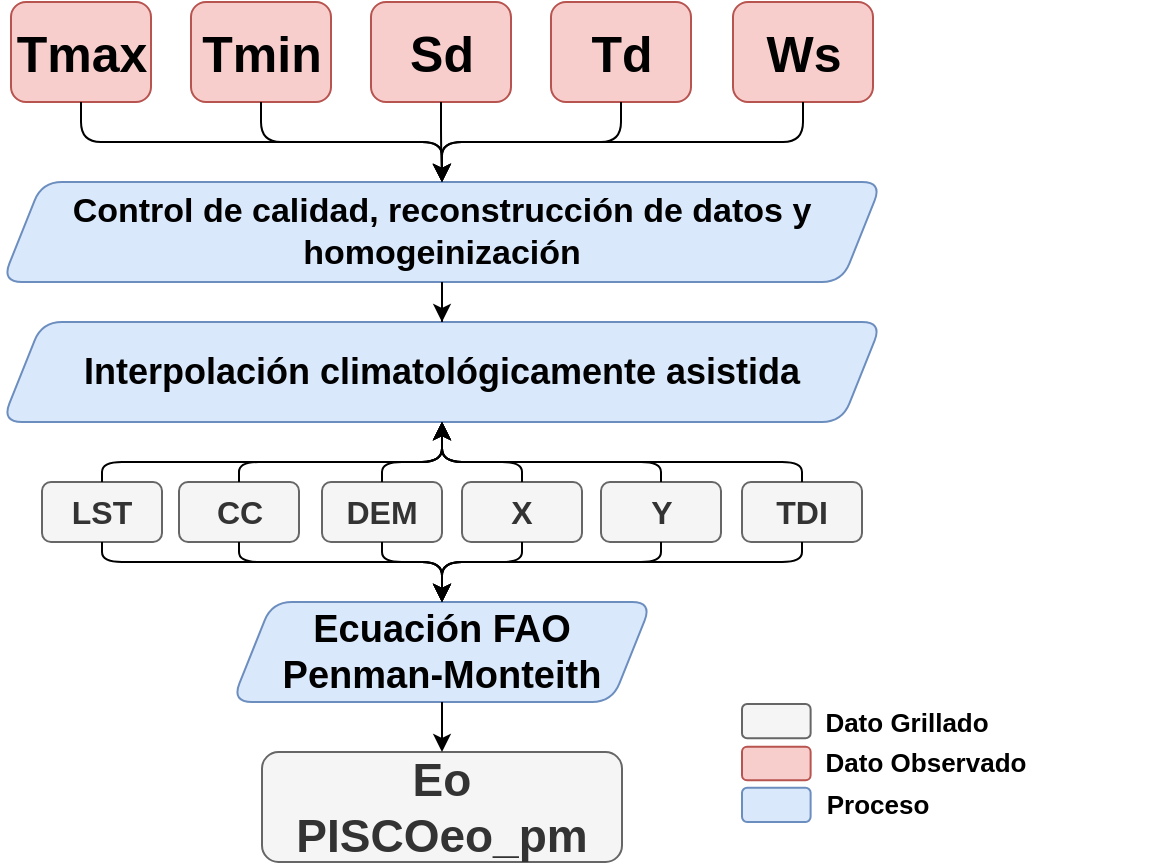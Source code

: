 <mxfile version="14.8.2" type="github">
  <diagram id="lZtI8qbh0fw-rAP5nsD9" name="Page-1">
    <mxGraphModel dx="485" dy="573" grid="1" gridSize="10" guides="1" tooltips="1" connect="1" arrows="1" fold="1" page="1" pageScale="1" pageWidth="100" pageHeight="100" math="0" shadow="0">
      <root>
        <mxCell id="0" />
        <mxCell id="1" parent="0" />
        <mxCell id="wpJQsXBcN3tg3W_rkoM8-29" value="" style="group;fontStyle=1" parent="1" vertex="1" connectable="0">
          <mxGeometry x="760" y="135" width="573.5" height="430.5" as="geometry" />
        </mxCell>
        <mxCell id="U7eb7ub3qmSpnm3P4M1d-84" value="" style="group;fontSize=10;" parent="wpJQsXBcN3tg3W_rkoM8-29" vertex="1" connectable="0">
          <mxGeometry x="400" y="320" width="173.5" height="110.5" as="geometry" />
        </mxCell>
        <mxCell id="wpJQsXBcN3tg3W_rkoM8-28" value="" style="group;fontSize=9;" parent="U7eb7ub3qmSpnm3P4M1d-84" vertex="1" connectable="0">
          <mxGeometry x="-30" y="31" width="150" height="59" as="geometry" />
        </mxCell>
        <mxCell id="U7eb7ub3qmSpnm3P4M1d-66" value="" style="rounded=1;whiteSpace=wrap;html=1;fontSize=16;fontStyle=1;fillColor=#f8cecc;strokeColor=#b85450;" parent="wpJQsXBcN3tg3W_rkoM8-28" vertex="1">
          <mxGeometry y="21.34" width="34.312" height="16.738" as="geometry" />
        </mxCell>
        <mxCell id="U7eb7ub3qmSpnm3P4M1d-67" value="" style="rounded=1;whiteSpace=wrap;html=1;fontSize=16;fontStyle=1;fillColor=#dae8fc;strokeColor=#6c8ebf;" parent="wpJQsXBcN3tg3W_rkoM8-28" vertex="1">
          <mxGeometry y="41.844" width="34.312" height="17.156" as="geometry" />
        </mxCell>
        <mxCell id="U7eb7ub3qmSpnm3P4M1d-69" value="&lt;b style=&quot;font-size: 13px;&quot;&gt;Dato Grillado&lt;/b&gt;" style="text;html=1;strokeColor=none;fillColor=none;align=center;verticalAlign=middle;whiteSpace=wrap;rounded=0;fontSize=13;" parent="wpJQsXBcN3tg3W_rkoM8-28" vertex="1">
          <mxGeometry x="25" y="1" width="115" height="16.74" as="geometry" />
        </mxCell>
        <mxCell id="U7eb7ub3qmSpnm3P4M1d-72" value="Dato Observado" style="text;html=1;strokeColor=none;fillColor=none;align=center;verticalAlign=middle;whiteSpace=wrap;rounded=0;fontSize=13;fontStyle=1" parent="wpJQsXBcN3tg3W_rkoM8-28" vertex="1">
          <mxGeometry x="36.64" y="21" width="110" height="16.74" as="geometry" />
        </mxCell>
        <mxCell id="U7eb7ub3qmSpnm3P4M1d-73" value="Proceso&amp;nbsp; &amp;nbsp; &amp;nbsp; &amp;nbsp; &amp;nbsp; &amp;nbsp; &amp;nbsp;" style="text;html=1;strokeColor=none;fillColor=none;align=center;verticalAlign=middle;whiteSpace=wrap;rounded=0;fontSize=13;fontStyle=1" parent="wpJQsXBcN3tg3W_rkoM8-28" vertex="1">
          <mxGeometry x="41.007" y="41.844" width="101.263" height="16.738" as="geometry" />
        </mxCell>
        <mxCell id="U7eb7ub3qmSpnm3P4M1d-83" value="" style="rounded=1;whiteSpace=wrap;html=1;fontSize=16;fontStyle=1;fillColor=#f5f5f5;strokeColor=#666666;fontColor=#333333;" parent="wpJQsXBcN3tg3W_rkoM8-28" vertex="1">
          <mxGeometry width="34.312" height="17.156" as="geometry" />
        </mxCell>
        <mxCell id="L-2mEq0Lmc72I-CrnFUv-4" value="" style="group" vertex="1" connectable="0" parent="wpJQsXBcN3tg3W_rkoM8-29">
          <mxGeometry width="440" height="430" as="geometry" />
        </mxCell>
        <mxCell id="U7eb7ub3qmSpnm3P4M1d-2" value="&lt;font style=&quot;font-size: 25px&quot;&gt;Tmax&lt;/font&gt;" style="rounded=1;whiteSpace=wrap;html=1;fontSize=17;fontStyle=1;fillColor=#f8cecc;strokeColor=#b85450;" parent="L-2mEq0Lmc72I-CrnFUv-4" vertex="1">
          <mxGeometry x="4.5" width="70" height="50" as="geometry" />
        </mxCell>
        <mxCell id="U7eb7ub3qmSpnm3P4M1d-5" value="&lt;font style=&quot;font-size: 25px&quot;&gt;Tmin&lt;/font&gt;" style="rounded=1;whiteSpace=wrap;html=1;fontSize=17;fontStyle=1;fillColor=#f8cecc;strokeColor=#b85450;" parent="L-2mEq0Lmc72I-CrnFUv-4" vertex="1">
          <mxGeometry x="94.5" width="70" height="50" as="geometry" />
        </mxCell>
        <mxCell id="U7eb7ub3qmSpnm3P4M1d-6" value="&lt;font style=&quot;font-size: 25px&quot;&gt;Sd&lt;/font&gt;" style="rounded=1;whiteSpace=wrap;html=1;fontSize=17;fontStyle=1;fillColor=#f8cecc;strokeColor=#b85450;" parent="L-2mEq0Lmc72I-CrnFUv-4" vertex="1">
          <mxGeometry x="184.5" width="70" height="50" as="geometry" />
        </mxCell>
        <mxCell id="U7eb7ub3qmSpnm3P4M1d-7" value="&lt;font style=&quot;font-size: 25px&quot;&gt;Td&lt;/font&gt;" style="rounded=1;whiteSpace=wrap;html=1;fontSize=17;fontStyle=1;fillColor=#f8cecc;strokeColor=#b85450;" parent="L-2mEq0Lmc72I-CrnFUv-4" vertex="1">
          <mxGeometry x="274.5" width="70" height="50" as="geometry" />
        </mxCell>
        <mxCell id="U7eb7ub3qmSpnm3P4M1d-9" value="&lt;font style=&quot;font-size: 25px&quot;&gt;Ws&lt;/font&gt;" style="rounded=1;whiteSpace=wrap;html=1;fontSize=17;fontStyle=1;fillColor=#f8cecc;strokeColor=#b85450;" parent="L-2mEq0Lmc72I-CrnFUv-4" vertex="1">
          <mxGeometry x="365.5" width="70" height="50" as="geometry" />
        </mxCell>
        <mxCell id="U7eb7ub3qmSpnm3P4M1d-21" value="Control de calidad, reconstrucción de datos y homogeinización" style="shape=parallelogram;perimeter=parallelogramPerimeter;whiteSpace=wrap;html=1;fixedSize=1;fontSize=17;fontStyle=1;fillColor=#dae8fc;strokeColor=#6c8ebf;rounded=1;" parent="L-2mEq0Lmc72I-CrnFUv-4" vertex="1">
          <mxGeometry y="90" width="440" height="50" as="geometry" />
        </mxCell>
        <mxCell id="U7eb7ub3qmSpnm3P4M1d-64" style="edgeStyle=orthogonalEdgeStyle;rounded=1;orthogonalLoop=1;jettySize=auto;html=1;entryX=0.5;entryY=0;entryDx=0;entryDy=0;fontSize=16;startArrow=none;startFill=0;" parent="L-2mEq0Lmc72I-CrnFUv-4" source="U7eb7ub3qmSpnm3P4M1d-2" target="U7eb7ub3qmSpnm3P4M1d-21" edge="1">
          <mxGeometry relative="1" as="geometry" />
        </mxCell>
        <mxCell id="U7eb7ub3qmSpnm3P4M1d-58" style="edgeStyle=orthogonalEdgeStyle;rounded=1;orthogonalLoop=1;jettySize=auto;html=1;entryX=0.5;entryY=0;entryDx=0;entryDy=0;fontSize=16;startArrow=none;startFill=0;" parent="L-2mEq0Lmc72I-CrnFUv-4" source="U7eb7ub3qmSpnm3P4M1d-5" target="U7eb7ub3qmSpnm3P4M1d-21" edge="1">
          <mxGeometry relative="1" as="geometry" />
        </mxCell>
        <mxCell id="U7eb7ub3qmSpnm3P4M1d-60" style="edgeStyle=orthogonalEdgeStyle;rounded=1;orthogonalLoop=1;jettySize=auto;html=1;entryX=0.5;entryY=0;entryDx=0;entryDy=0;fontSize=16;startArrow=none;startFill=0;" parent="L-2mEq0Lmc72I-CrnFUv-4" source="U7eb7ub3qmSpnm3P4M1d-6" target="U7eb7ub3qmSpnm3P4M1d-21" edge="1">
          <mxGeometry relative="1" as="geometry" />
        </mxCell>
        <mxCell id="U7eb7ub3qmSpnm3P4M1d-61" style="edgeStyle=orthogonalEdgeStyle;rounded=1;orthogonalLoop=1;jettySize=auto;html=1;entryX=0.5;entryY=0;entryDx=0;entryDy=0;fontSize=16;startArrow=none;startFill=0;" parent="L-2mEq0Lmc72I-CrnFUv-4" source="U7eb7ub3qmSpnm3P4M1d-7" target="U7eb7ub3qmSpnm3P4M1d-21" edge="1">
          <mxGeometry relative="1" as="geometry" />
        </mxCell>
        <mxCell id="wpJQsXBcN3tg3W_rkoM8-2" style="edgeStyle=orthogonalEdgeStyle;rounded=1;orthogonalLoop=1;jettySize=auto;html=1;entryX=0.5;entryY=0;entryDx=0;entryDy=0;" parent="L-2mEq0Lmc72I-CrnFUv-4" source="U7eb7ub3qmSpnm3P4M1d-9" target="U7eb7ub3qmSpnm3P4M1d-21" edge="1">
          <mxGeometry relative="1" as="geometry" />
        </mxCell>
        <mxCell id="U7eb7ub3qmSpnm3P4M1d-32" value="Interpolación climatológicamente asistida" style="shape=parallelogram;perimeter=parallelogramPerimeter;whiteSpace=wrap;html=1;fixedSize=1;fontSize=18;fontStyle=1;fillColor=#dae8fc;strokeColor=#6c8ebf;rounded=1;" parent="L-2mEq0Lmc72I-CrnFUv-4" vertex="1">
          <mxGeometry y="160" width="440" height="50" as="geometry" />
        </mxCell>
        <mxCell id="U7eb7ub3qmSpnm3P4M1d-33" style="edgeStyle=orthogonalEdgeStyle;rounded=0;orthogonalLoop=1;jettySize=auto;html=1;entryX=0.5;entryY=0;entryDx=0;entryDy=0;fontSize=17;startArrow=none;startFill=0;" parent="L-2mEq0Lmc72I-CrnFUv-4" source="U7eb7ub3qmSpnm3P4M1d-21" target="U7eb7ub3qmSpnm3P4M1d-32" edge="1">
          <mxGeometry relative="1" as="geometry" />
        </mxCell>
        <mxCell id="U7eb7ub3qmSpnm3P4M1d-46" value="Ecuación FAO Penman-Monteith" style="shape=parallelogram;perimeter=parallelogramPerimeter;whiteSpace=wrap;html=1;fixedSize=1;fontSize=19;fontStyle=1;fillColor=#dae8fc;strokeColor=#6c8ebf;rounded=1;" parent="L-2mEq0Lmc72I-CrnFUv-4" vertex="1">
          <mxGeometry x="115" y="300" width="210" height="50" as="geometry" />
        </mxCell>
        <mxCell id="U7eb7ub3qmSpnm3P4M1d-56" value="&lt;font style=&quot;font-size: 23px&quot;&gt;&lt;font style=&quot;font-size: 23px&quot;&gt;&lt;font style=&quot;font-size: 23px&quot;&gt;Eo&lt;/font&gt;&lt;br&gt;&lt;/font&gt;&lt;font style=&quot;font-size: 23px&quot;&gt;PISCOeo_pm&lt;/font&gt;&lt;/font&gt;" style="rounded=1;whiteSpace=wrap;html=1;fontSize=16;fontStyle=1;fillColor=#f5f5f5;strokeColor=#666666;fontColor=#333333;" parent="L-2mEq0Lmc72I-CrnFUv-4" vertex="1">
          <mxGeometry x="130" y="375" width="180" height="55" as="geometry" />
        </mxCell>
        <mxCell id="U7eb7ub3qmSpnm3P4M1d-57" style="edgeStyle=orthogonalEdgeStyle;rounded=0;orthogonalLoop=1;jettySize=auto;html=1;entryX=0.5;entryY=0;entryDx=0;entryDy=0;fontSize=16;startArrow=none;startFill=0;" parent="L-2mEq0Lmc72I-CrnFUv-4" source="U7eb7ub3qmSpnm3P4M1d-46" target="U7eb7ub3qmSpnm3P4M1d-56" edge="1">
          <mxGeometry relative="1" as="geometry" />
        </mxCell>
        <mxCell id="wpJQsXBcN3tg3W_rkoM8-8" value="" style="group" parent="L-2mEq0Lmc72I-CrnFUv-4" vertex="1" connectable="0">
          <mxGeometry x="20" y="240" width="410" height="30" as="geometry" />
        </mxCell>
        <mxCell id="U7eb7ub3qmSpnm3P4M1d-34" value="&lt;font style=&quot;font-size: 16px&quot;&gt;LST&lt;/font&gt;" style="rounded=1;whiteSpace=wrap;html=1;fontSize=16;fontStyle=1;fillColor=#f5f5f5;strokeColor=#666666;fontColor=#333333;" parent="wpJQsXBcN3tg3W_rkoM8-8" vertex="1">
          <mxGeometry width="60" height="30" as="geometry" />
        </mxCell>
        <mxCell id="U7eb7ub3qmSpnm3P4M1d-35" value="&lt;font style=&quot;font-size: 16px&quot;&gt;CC&lt;/font&gt;" style="rounded=1;whiteSpace=wrap;html=1;fontSize=16;fontStyle=1;fillColor=#f5f5f5;strokeColor=#666666;fontColor=#333333;" parent="wpJQsXBcN3tg3W_rkoM8-8" vertex="1">
          <mxGeometry x="68.5" width="60" height="30" as="geometry" />
        </mxCell>
        <mxCell id="U7eb7ub3qmSpnm3P4M1d-38" value="&lt;font style=&quot;font-size: 16px&quot;&gt;DEM&lt;/font&gt;" style="rounded=1;whiteSpace=wrap;html=1;fontSize=16;fontStyle=1;fillColor=#f5f5f5;strokeColor=#666666;fontColor=#333333;" parent="wpJQsXBcN3tg3W_rkoM8-8" vertex="1">
          <mxGeometry x="140" width="60" height="30" as="geometry" />
        </mxCell>
        <mxCell id="U7eb7ub3qmSpnm3P4M1d-39" value="&lt;font style=&quot;font-size: 16px&quot;&gt;X&lt;/font&gt;" style="rounded=1;whiteSpace=wrap;html=1;fontSize=16;fontStyle=1;fillColor=#f5f5f5;strokeColor=#666666;fontColor=#333333;" parent="wpJQsXBcN3tg3W_rkoM8-8" vertex="1">
          <mxGeometry x="210" width="60" height="30" as="geometry" />
        </mxCell>
        <mxCell id="U7eb7ub3qmSpnm3P4M1d-40" value="&lt;span style=&quot;font-size: 16px&quot;&gt;Y&lt;/span&gt;" style="rounded=1;whiteSpace=wrap;html=1;fontSize=16;fontStyle=1;fillColor=#f5f5f5;strokeColor=#666666;fontColor=#333333;" parent="wpJQsXBcN3tg3W_rkoM8-8" vertex="1">
          <mxGeometry x="279.5" width="60" height="30" as="geometry" />
        </mxCell>
        <mxCell id="wpJQsXBcN3tg3W_rkoM8-5" value="&lt;span style=&quot;font-size: 16px&quot;&gt;TDI&lt;/span&gt;" style="rounded=1;whiteSpace=wrap;html=1;fontSize=16;fontStyle=1;fillColor=#f5f5f5;strokeColor=#666666;fontColor=#333333;" parent="wpJQsXBcN3tg3W_rkoM8-8" vertex="1">
          <mxGeometry x="350" width="60" height="30" as="geometry" />
        </mxCell>
        <mxCell id="wpJQsXBcN3tg3W_rkoM8-14" style="edgeStyle=orthogonalEdgeStyle;rounded=1;orthogonalLoop=1;jettySize=auto;html=1;entryX=0.5;entryY=1;entryDx=0;entryDy=0;" parent="L-2mEq0Lmc72I-CrnFUv-4" source="U7eb7ub3qmSpnm3P4M1d-34" target="U7eb7ub3qmSpnm3P4M1d-32" edge="1">
          <mxGeometry relative="1" as="geometry">
            <Array as="points">
              <mxPoint x="50" y="230" />
              <mxPoint x="220" y="230" />
            </Array>
          </mxGeometry>
        </mxCell>
        <mxCell id="wpJQsXBcN3tg3W_rkoM8-15" style="edgeStyle=orthogonalEdgeStyle;rounded=1;orthogonalLoop=1;jettySize=auto;html=1;" parent="L-2mEq0Lmc72I-CrnFUv-4" source="U7eb7ub3qmSpnm3P4M1d-35" edge="1">
          <mxGeometry relative="1" as="geometry">
            <mxPoint x="220" y="210" as="targetPoint" />
            <Array as="points">
              <mxPoint x="119" y="230" />
              <mxPoint x="220" y="230" />
            </Array>
          </mxGeometry>
        </mxCell>
        <mxCell id="wpJQsXBcN3tg3W_rkoM8-16" style="edgeStyle=orthogonalEdgeStyle;rounded=1;orthogonalLoop=1;jettySize=auto;html=1;entryX=0.5;entryY=1;entryDx=0;entryDy=0;" parent="L-2mEq0Lmc72I-CrnFUv-4" source="U7eb7ub3qmSpnm3P4M1d-38" target="U7eb7ub3qmSpnm3P4M1d-32" edge="1">
          <mxGeometry relative="1" as="geometry">
            <Array as="points">
              <mxPoint x="190" y="230" />
              <mxPoint x="220" y="230" />
            </Array>
          </mxGeometry>
        </mxCell>
        <mxCell id="wpJQsXBcN3tg3W_rkoM8-17" style="edgeStyle=orthogonalEdgeStyle;rounded=1;orthogonalLoop=1;jettySize=auto;html=1;entryX=0.5;entryY=1;entryDx=0;entryDy=0;" parent="L-2mEq0Lmc72I-CrnFUv-4" source="U7eb7ub3qmSpnm3P4M1d-39" target="U7eb7ub3qmSpnm3P4M1d-32" edge="1">
          <mxGeometry relative="1" as="geometry">
            <Array as="points">
              <mxPoint x="260" y="230" />
              <mxPoint x="220" y="230" />
            </Array>
          </mxGeometry>
        </mxCell>
        <mxCell id="wpJQsXBcN3tg3W_rkoM8-18" style="edgeStyle=orthogonalEdgeStyle;rounded=1;orthogonalLoop=1;jettySize=auto;html=1;entryX=0.5;entryY=1;entryDx=0;entryDy=0;" parent="L-2mEq0Lmc72I-CrnFUv-4" source="U7eb7ub3qmSpnm3P4M1d-40" target="U7eb7ub3qmSpnm3P4M1d-32" edge="1">
          <mxGeometry relative="1" as="geometry">
            <Array as="points">
              <mxPoint x="330" y="230" />
              <mxPoint x="220" y="230" />
            </Array>
          </mxGeometry>
        </mxCell>
        <mxCell id="wpJQsXBcN3tg3W_rkoM8-19" style="edgeStyle=orthogonalEdgeStyle;rounded=1;orthogonalLoop=1;jettySize=auto;html=1;entryX=0.5;entryY=1;entryDx=0;entryDy=0;" parent="L-2mEq0Lmc72I-CrnFUv-4" source="wpJQsXBcN3tg3W_rkoM8-5" target="U7eb7ub3qmSpnm3P4M1d-32" edge="1">
          <mxGeometry relative="1" as="geometry">
            <Array as="points">
              <mxPoint x="400" y="230" />
              <mxPoint x="220" y="230" />
            </Array>
          </mxGeometry>
        </mxCell>
        <mxCell id="wpJQsXBcN3tg3W_rkoM8-20" style="edgeStyle=orthogonalEdgeStyle;rounded=1;orthogonalLoop=1;jettySize=auto;html=1;" parent="L-2mEq0Lmc72I-CrnFUv-4" source="U7eb7ub3qmSpnm3P4M1d-34" target="U7eb7ub3qmSpnm3P4M1d-46" edge="1">
          <mxGeometry relative="1" as="geometry">
            <Array as="points">
              <mxPoint x="50" y="280" />
              <mxPoint x="220" y="280" />
            </Array>
          </mxGeometry>
        </mxCell>
        <mxCell id="wpJQsXBcN3tg3W_rkoM8-23" style="edgeStyle=orthogonalEdgeStyle;rounded=1;orthogonalLoop=1;jettySize=auto;html=1;entryX=0.5;entryY=0;entryDx=0;entryDy=0;" parent="L-2mEq0Lmc72I-CrnFUv-4" source="U7eb7ub3qmSpnm3P4M1d-35" target="U7eb7ub3qmSpnm3P4M1d-46" edge="1">
          <mxGeometry relative="1" as="geometry">
            <Array as="points">
              <mxPoint x="119" y="280" />
              <mxPoint x="220" y="280" />
            </Array>
          </mxGeometry>
        </mxCell>
        <mxCell id="wpJQsXBcN3tg3W_rkoM8-24" style="edgeStyle=orthogonalEdgeStyle;rounded=1;orthogonalLoop=1;jettySize=auto;html=1;entryX=0.5;entryY=0;entryDx=0;entryDy=0;" parent="L-2mEq0Lmc72I-CrnFUv-4" source="U7eb7ub3qmSpnm3P4M1d-38" target="U7eb7ub3qmSpnm3P4M1d-46" edge="1">
          <mxGeometry relative="1" as="geometry">
            <Array as="points">
              <mxPoint x="190" y="280" />
              <mxPoint x="220" y="280" />
            </Array>
          </mxGeometry>
        </mxCell>
        <mxCell id="wpJQsXBcN3tg3W_rkoM8-25" style="edgeStyle=orthogonalEdgeStyle;rounded=1;orthogonalLoop=1;jettySize=auto;html=1;entryX=0.5;entryY=0;entryDx=0;entryDy=0;" parent="L-2mEq0Lmc72I-CrnFUv-4" source="U7eb7ub3qmSpnm3P4M1d-39" target="U7eb7ub3qmSpnm3P4M1d-46" edge="1">
          <mxGeometry relative="1" as="geometry">
            <Array as="points">
              <mxPoint x="260" y="280" />
              <mxPoint x="220" y="280" />
            </Array>
          </mxGeometry>
        </mxCell>
        <mxCell id="wpJQsXBcN3tg3W_rkoM8-26" style="edgeStyle=orthogonalEdgeStyle;rounded=1;orthogonalLoop=1;jettySize=auto;html=1;" parent="L-2mEq0Lmc72I-CrnFUv-4" source="U7eb7ub3qmSpnm3P4M1d-40" edge="1">
          <mxGeometry relative="1" as="geometry">
            <mxPoint x="220" y="300" as="targetPoint" />
            <Array as="points">
              <mxPoint x="330" y="280" />
              <mxPoint x="220" y="280" />
            </Array>
          </mxGeometry>
        </mxCell>
        <mxCell id="wpJQsXBcN3tg3W_rkoM8-27" style="edgeStyle=orthogonalEdgeStyle;rounded=1;orthogonalLoop=1;jettySize=auto;html=1;entryX=0.5;entryY=0;entryDx=0;entryDy=0;" parent="L-2mEq0Lmc72I-CrnFUv-4" source="wpJQsXBcN3tg3W_rkoM8-5" target="U7eb7ub3qmSpnm3P4M1d-46" edge="1">
          <mxGeometry relative="1" as="geometry">
            <Array as="points">
              <mxPoint x="400" y="280" />
              <mxPoint x="220" y="280" />
            </Array>
          </mxGeometry>
        </mxCell>
      </root>
    </mxGraphModel>
  </diagram>
</mxfile>
